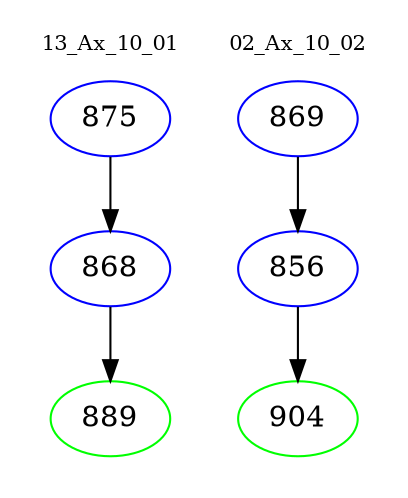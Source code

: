 digraph{
subgraph cluster_0 {
color = white
label = "13_Ax_10_01";
fontsize=10;
T0_875 [label="875", color="blue"]
T0_875 -> T0_868 [color="black"]
T0_868 [label="868", color="blue"]
T0_868 -> T0_889 [color="black"]
T0_889 [label="889", color="green"]
}
subgraph cluster_1 {
color = white
label = "02_Ax_10_02";
fontsize=10;
T1_869 [label="869", color="blue"]
T1_869 -> T1_856 [color="black"]
T1_856 [label="856", color="blue"]
T1_856 -> T1_904 [color="black"]
T1_904 [label="904", color="green"]
}
}
